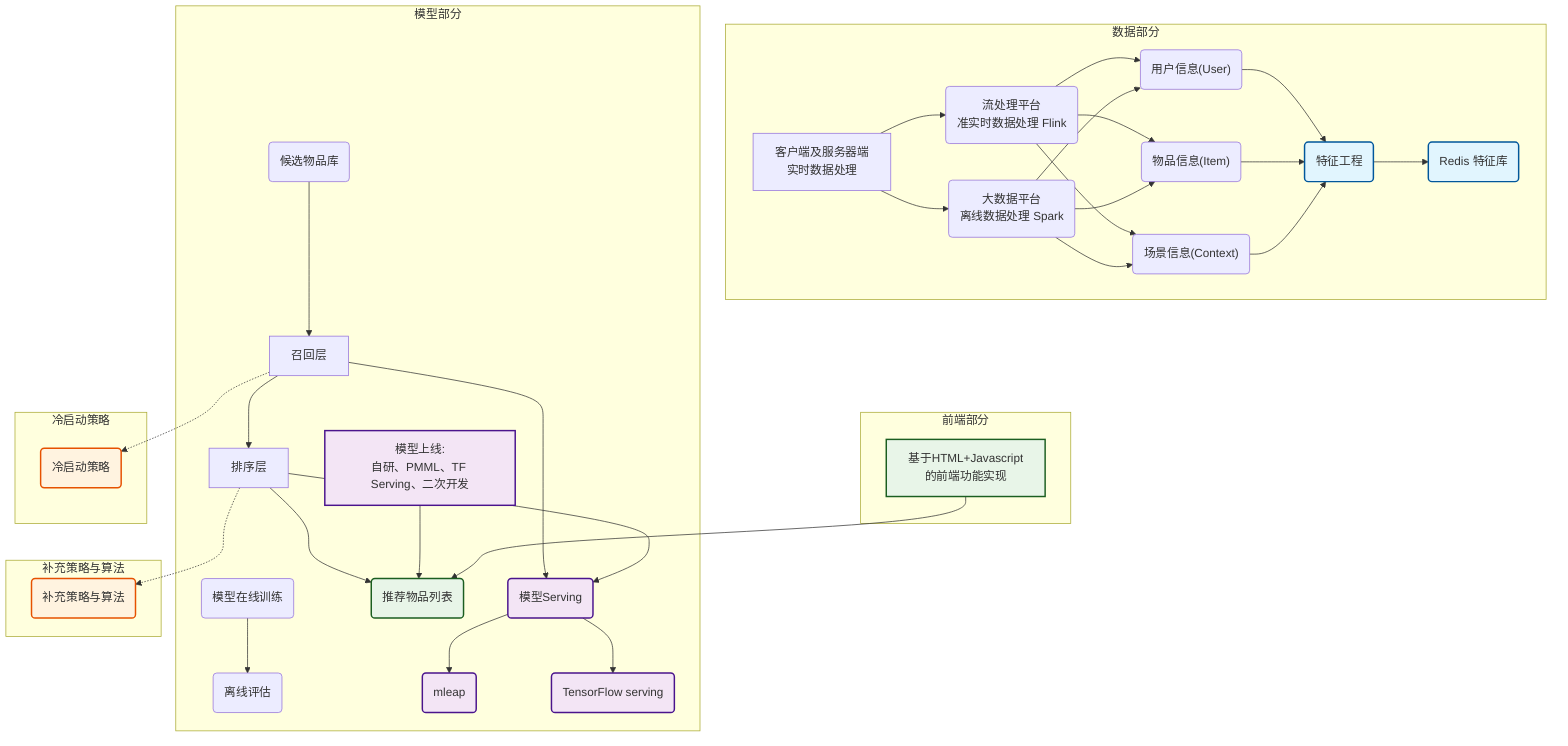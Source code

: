 graph TD
    %% 数据处理流程
    subgraph "数据部分"
        A["客户端及服务器端<br/>实时数据处理"] --> B("流处理平台<br/>准实时数据处理 Flink")
        A --> C("大数据平台<br/>离线数据处理 Spark")
        B --> D("用户信息(User)")
        B --> E("物品信息(Item)")
        B --> F("场景信息(Context)")
        C --> D
        C --> E
        C --> F
        D --> G("特征工程")
        E --> G
        F --> G
        G --> H("Redis 特征库")
    end

    %% 模型训练与服务
    subgraph "模型部分"
        I("模型在线训练") --> J("离线评估")
        K("候选物品库") --> L["召回层"]
        L --> M["排序层"]
        M --> N("推荐物品列表")
        
        O("模型Serving")
        P("mleap")
        Q("TensorFlow serving")
        
        L --> O
        M --> O
        O --> P
        O --> Q
        
        R["模型上线:<br/>自研、PMML、TF Serving、二次开发"] --> N
    end
    
    %% 前端展示
    subgraph "前端部分"
        S["基于HTML+Javascript<br/>的前端功能实现"] --> N
    end
    
    %% 策略模块
    subgraph "冷启动策略"
        T("冷启动策略")
    end
    
    subgraph "补充策略与算法"
        U("补充策略与算法")
    end

    %% 策略连接
    L -.-> T
    M -.-> U
    
    %% 样式定义
    classDef dataStyle fill:#e1f5fe,stroke:#01579b,stroke-width:2px
    classDef modelStyle fill:#f3e5f5,stroke:#4a148c,stroke-width:2px
    classDef frontendStyle fill:#e8f5e8,stroke:#1b5e20,stroke-width:2px
    classDef strategyStyle fill:#fff3e0,stroke:#e65100,stroke-width:2px
    
    class H,G dataStyle
    class O,P,Q,R modelStyle
    class S,N frontendStyle
    class T,U strategyStyle